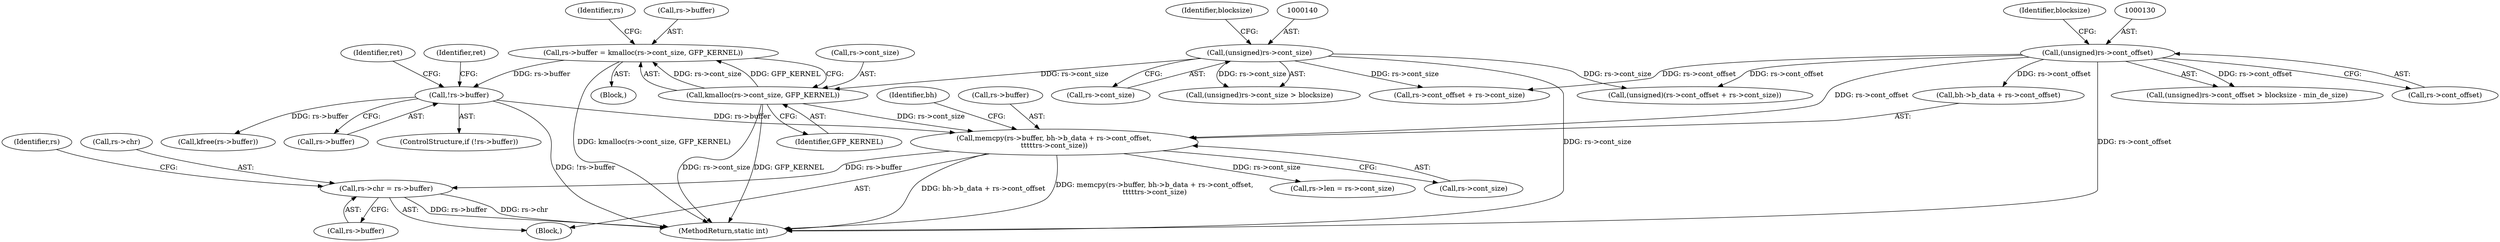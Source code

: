 digraph "0_linux_f54e18f1b831c92f6512d2eedb224cd63d607d3d@pointer" {
"1000230" [label="(Call,rs->chr = rs->buffer)"];
"1000214" [label="(Call,memcpy(rs->buffer, bh->b_data + rs->cont_offset,\n\t\t\t\t\trs->cont_size))"];
"1000178" [label="(Call,!rs->buffer)"];
"1000168" [label="(Call,rs->buffer = kmalloc(rs->cont_size, GFP_KERNEL))"];
"1000172" [label="(Call,kmalloc(rs->cont_size, GFP_KERNEL))"];
"1000139" [label="(Call,(unsigned)rs->cont_size)"];
"1000129" [label="(Call,(unsigned)rs->cont_offset)"];
"1000234" [label="(Call,rs->buffer)"];
"1000180" [label="(Identifier,rs)"];
"1000239" [label="(Identifier,rs)"];
"1000144" [label="(Identifier,blocksize)"];
"1000148" [label="(Call,rs->cont_offset + rs->cont_size)"];
"1000129" [label="(Call,(unsigned)rs->cont_offset)"];
"1000178" [label="(Call,!rs->buffer)"];
"1000184" [label="(Identifier,ret)"];
"1000138" [label="(Call,(unsigned)rs->cont_size > blocksize)"];
"1000218" [label="(Call,bh->b_data + rs->cont_offset)"];
"1000214" [label="(Call,memcpy(rs->buffer, bh->b_data + rs->cont_offset,\n\t\t\t\t\trs->cont_size))"];
"1000169" [label="(Call,rs->buffer)"];
"1000231" [label="(Call,rs->chr)"];
"1000229" [label="(Identifier,bh)"];
"1000237" [label="(Call,rs->len = rs->cont_size)"];
"1000166" [label="(Block,)"];
"1000189" [label="(Identifier,ret)"];
"1000225" [label="(Call,rs->cont_size)"];
"1000176" [label="(Identifier,GFP_KERNEL)"];
"1000128" [label="(Call,(unsigned)rs->cont_offset > blocksize - min_de_size)"];
"1000135" [label="(Identifier,blocksize)"];
"1000172" [label="(Call,kmalloc(rs->cont_size, GFP_KERNEL))"];
"1000264" [label="(Call,kfree(rs->buffer))"];
"1000215" [label="(Call,rs->buffer)"];
"1000275" [label="(MethodReturn,static int)"];
"1000141" [label="(Call,rs->cont_size)"];
"1000173" [label="(Call,rs->cont_size)"];
"1000230" [label="(Call,rs->chr = rs->buffer)"];
"1000139" [label="(Call,(unsigned)rs->cont_size)"];
"1000131" [label="(Call,rs->cont_offset)"];
"1000179" [label="(Call,rs->buffer)"];
"1000177" [label="(ControlStructure,if (!rs->buffer))"];
"1000146" [label="(Call,(unsigned)(rs->cont_offset + rs->cont_size))"];
"1000213" [label="(Block,)"];
"1000168" [label="(Call,rs->buffer = kmalloc(rs->cont_size, GFP_KERNEL))"];
"1000230" -> "1000213"  [label="AST: "];
"1000230" -> "1000234"  [label="CFG: "];
"1000231" -> "1000230"  [label="AST: "];
"1000234" -> "1000230"  [label="AST: "];
"1000239" -> "1000230"  [label="CFG: "];
"1000230" -> "1000275"  [label="DDG: rs->chr"];
"1000230" -> "1000275"  [label="DDG: rs->buffer"];
"1000214" -> "1000230"  [label="DDG: rs->buffer"];
"1000214" -> "1000213"  [label="AST: "];
"1000214" -> "1000225"  [label="CFG: "];
"1000215" -> "1000214"  [label="AST: "];
"1000218" -> "1000214"  [label="AST: "];
"1000225" -> "1000214"  [label="AST: "];
"1000229" -> "1000214"  [label="CFG: "];
"1000214" -> "1000275"  [label="DDG: memcpy(rs->buffer, bh->b_data + rs->cont_offset,\n\t\t\t\t\trs->cont_size)"];
"1000214" -> "1000275"  [label="DDG: bh->b_data + rs->cont_offset"];
"1000178" -> "1000214"  [label="DDG: rs->buffer"];
"1000129" -> "1000214"  [label="DDG: rs->cont_offset"];
"1000172" -> "1000214"  [label="DDG: rs->cont_size"];
"1000214" -> "1000237"  [label="DDG: rs->cont_size"];
"1000178" -> "1000177"  [label="AST: "];
"1000178" -> "1000179"  [label="CFG: "];
"1000179" -> "1000178"  [label="AST: "];
"1000184" -> "1000178"  [label="CFG: "];
"1000189" -> "1000178"  [label="CFG: "];
"1000178" -> "1000275"  [label="DDG: !rs->buffer"];
"1000168" -> "1000178"  [label="DDG: rs->buffer"];
"1000178" -> "1000264"  [label="DDG: rs->buffer"];
"1000168" -> "1000166"  [label="AST: "];
"1000168" -> "1000172"  [label="CFG: "];
"1000169" -> "1000168"  [label="AST: "];
"1000172" -> "1000168"  [label="AST: "];
"1000180" -> "1000168"  [label="CFG: "];
"1000168" -> "1000275"  [label="DDG: kmalloc(rs->cont_size, GFP_KERNEL)"];
"1000172" -> "1000168"  [label="DDG: rs->cont_size"];
"1000172" -> "1000168"  [label="DDG: GFP_KERNEL"];
"1000172" -> "1000176"  [label="CFG: "];
"1000173" -> "1000172"  [label="AST: "];
"1000176" -> "1000172"  [label="AST: "];
"1000172" -> "1000275"  [label="DDG: GFP_KERNEL"];
"1000172" -> "1000275"  [label="DDG: rs->cont_size"];
"1000139" -> "1000172"  [label="DDG: rs->cont_size"];
"1000139" -> "1000138"  [label="AST: "];
"1000139" -> "1000141"  [label="CFG: "];
"1000140" -> "1000139"  [label="AST: "];
"1000141" -> "1000139"  [label="AST: "];
"1000144" -> "1000139"  [label="CFG: "];
"1000139" -> "1000275"  [label="DDG: rs->cont_size"];
"1000139" -> "1000138"  [label="DDG: rs->cont_size"];
"1000139" -> "1000146"  [label="DDG: rs->cont_size"];
"1000139" -> "1000148"  [label="DDG: rs->cont_size"];
"1000129" -> "1000128"  [label="AST: "];
"1000129" -> "1000131"  [label="CFG: "];
"1000130" -> "1000129"  [label="AST: "];
"1000131" -> "1000129"  [label="AST: "];
"1000135" -> "1000129"  [label="CFG: "];
"1000129" -> "1000275"  [label="DDG: rs->cont_offset"];
"1000129" -> "1000128"  [label="DDG: rs->cont_offset"];
"1000129" -> "1000146"  [label="DDG: rs->cont_offset"];
"1000129" -> "1000148"  [label="DDG: rs->cont_offset"];
"1000129" -> "1000218"  [label="DDG: rs->cont_offset"];
}
